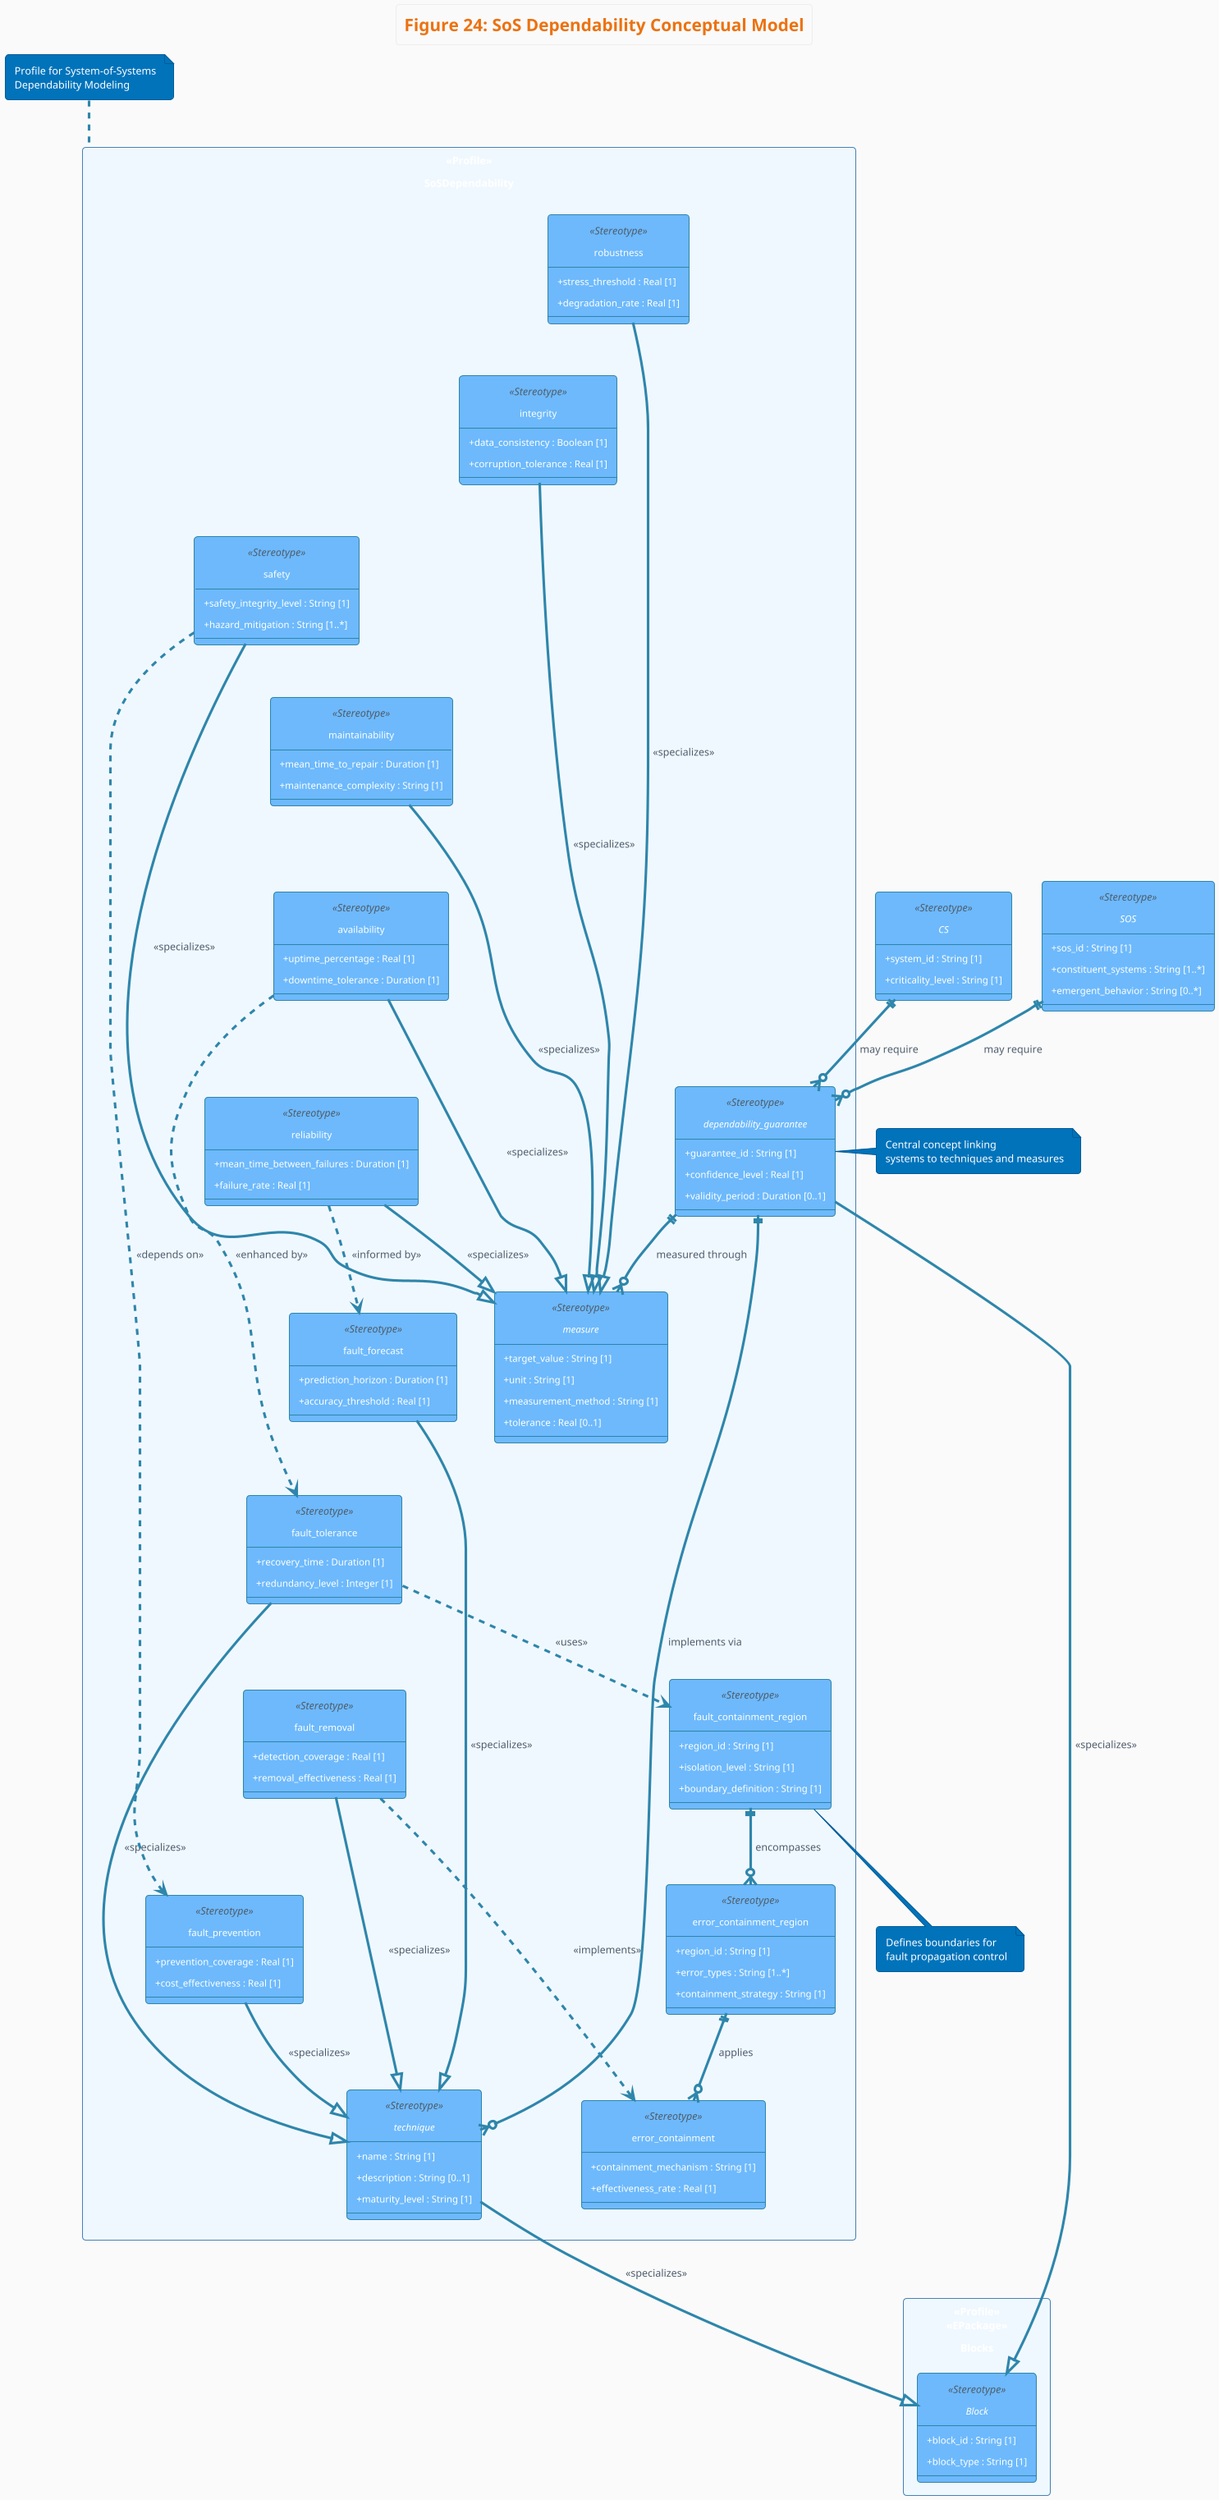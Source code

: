 /'
I asked Claude Code to improve the plantuml script below and it generated
this.
'/

@startuml
!theme aws-orange
title Figure 24: SoS Dependability Conceptual Model

' Styling configuration
skinparam classAttributeIconSize 0
skinparam componentStyle rectangle
skinparam backgroundColor #FAFAFA
skinparam class {
    BackgroundColor #6db9fc /' #E8F4FD '/
    BorderColor #2E86AB
    ArrowColor #2E86AB
    FontSize 11
}
skinparam component {
    BackgroundColor #F0F8FF
    BorderColor #4682B4
    FontSize 12
    FontStyle bold
}
skinparam stereotype {
    CBackgroundColor #FFE4B5
    CBorderColor #CD853F
}

' Main Profile Component
component SoSDependability <<Profile>> {
    
    ' Core Concepts
    abstract class technique <<Stereotype>> {
        + name : String [1]
        + description : String [0..1]
        + maturity_level : String [1]
    }
    
    abstract class dependability_guarantee <<Stereotype>> {
        + guarantee_id : String [1]
        + confidence_level : Real [1]
        + validity_period : Duration [0..1]
    }
    
    abstract class measure <<Stereotype>> {
        + target_value : String [1]
        + unit : String [1]
        + measurement_method : String [1]
        + tolerance : Real [0..1]
    }

    ' Fault Management Techniques
    class fault_forecast <<Stereotype>> {
        + prediction_horizon : Duration [1]
        + accuracy_threshold : Real [1]
    }
    
    class fault_tolerance <<Stereotype>> {
        + recovery_time : Duration [1]
        + redundancy_level : Integer [1]
    }
    
    class fault_removal <<Stereotype>> {
        + detection_coverage : Real [1]
        + removal_effectiveness : Real [1]
    }
    
    class fault_prevention <<Stereotype>> {
        + prevention_coverage : Real [1]
        + cost_effectiveness : Real [1]
    }

    ' Containment Regions
    class fault_containment_region <<Stereotype>> {
        + region_id : String [1]
        + isolation_level : String [1]
        + boundary_definition : String [1]
    }
    
    class error_containment_region <<Stereotype>> {
        + region_id : String [1]
        + error_types : String [1..*]
        + containment_strategy : String [1]
    }
    
    class error_containment <<Stereotype>> {
        + containment_mechanism : String [1]
        + effectiveness_rate : Real [1]
    }

    ' Dependability Measures
    class robustness <<Stereotype>> {
        + stress_threshold : Real [1]
        + degradation_rate : Real [1]
    }
    
    class integrity <<Stereotype>> {
        + data_consistency : Boolean [1]
        + corruption_tolerance : Real [1]
    }
    
    class safety <<Stereotype>> {
        + safety_integrity_level : String [1]
        + hazard_mitigation : String [1..*]
    }
    
    class maintainability <<Stereotype>> {
        + mean_time_to_repair : Duration [1]
        + maintenance_complexity : String [1]
    }
    
    class availability <<Stereotype>> {
        + uptime_percentage : Real [1]
        + downtime_tolerance : Duration [1]
    }
    
    class reliability <<Stereotype>> {
        + mean_time_between_failures : Duration [1]
        + failure_rate : Real [1]
    }
}

' System Elements
abstract class CS <<Stereotype>> {
    + system_id : String [1]
    + criticality_level : String [1]
}

abstract class SOS <<Stereotype>> {
    + sos_id : String [1]
    + constituent_systems : String [1..*]
    + emergent_behavior : String [0..*]
}

' External Profile
component Blocks <<Profile>> <<EPackage>> {
    abstract class Block <<Stereotype>> {
        + block_id : String [1]
        + block_type : String [1]
    }
}

' Primary Relationships
CS ||--o{ dependability_guarantee : "may require"
SOS ||--o{ dependability_guarantee : "may require"
dependability_guarantee ||--o{ technique : "implements via"
dependability_guarantee ||--o{ measure : "measured through"
dependability_guarantee --|> Block : "<<specializes>>"

' Technique Specializations
fault_forecast --|> technique : "<<specializes>>"
fault_tolerance --|> technique : "<<specializes>>"
fault_removal --|> technique : "<<specializes>>"
fault_prevention --|> technique : "<<specializes>>"
technique --|> Block : "<<specializes>>"

' Measure Specializations
robustness --|> measure : "<<specializes>>"
integrity --|> measure : "<<specializes>>"
safety --|> measure : "<<specializes>>"
maintainability --|> measure : "<<specializes>>"
availability --|> measure : "<<specializes>>"
reliability --|> measure : "<<specializes>>"

' Containment Relationships
fault_containment_region ||--o{ error_containment_region : "encompasses"
error_containment_region ||--o{ error_containment : "applies"

' Additional semantic relationships
fault_tolerance ..> fault_containment_region : "<<uses>>"
fault_removal ..> error_containment : "<<implements>>"
safety ..> fault_prevention : "<<depends on>>"
availability ..> fault_tolerance : "<<enhanced by>>"
reliability ..> fault_forecast : "<<informed by>>"

' Layout hints
fault_forecast -[hidden]-> fault_tolerance
fault_tolerance -[hidden]-> fault_removal
fault_removal -[hidden]-> fault_prevention

robustness -[hidden]-> integrity
integrity -[hidden]-> safety
safety -[hidden]-> maintainability
maintainability -[hidden]-> availability
availability -[hidden]-> reliability

' Notes for clarity
note top of SoSDependability : Profile for System-of-Systems\nDependability Modeling
note right of dependability_guarantee : Central concept linking\nsystems to techniques and measures
note bottom of fault_containment_region : Defines boundaries for\nfault propagation control

hide <<Stereotype>> circle
hide <<Profile>> circle
hide <<EPackage>> circle

@enduml

